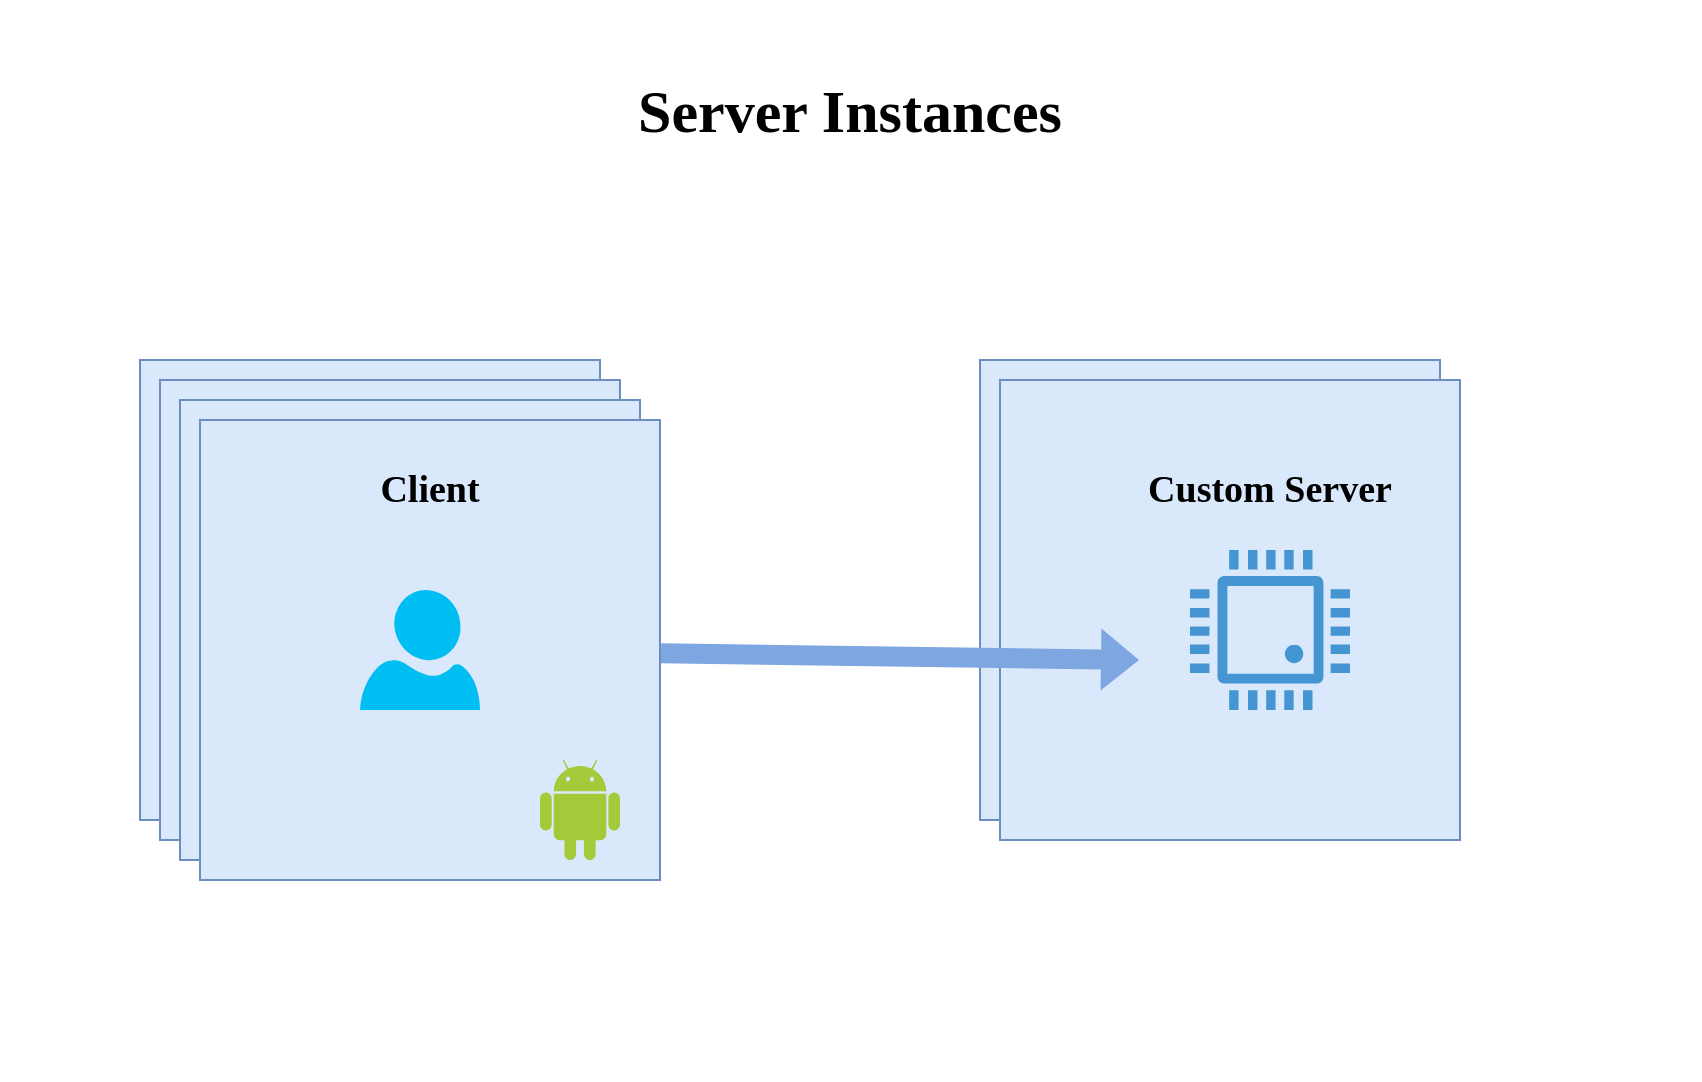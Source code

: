 <mxfile version="22.1.0" type="github">
  <diagram name="Page-1" id="wuofGZKgwK-js_nQWKqF">
    <mxGraphModel dx="1332" dy="728" grid="1" gridSize="10" guides="1" tooltips="1" connect="1" arrows="1" fold="1" page="1" pageScale="1" pageWidth="827" pageHeight="1169" math="0" shadow="0">
      <root>
        <mxCell id="0" />
        <mxCell id="1" parent="0" />
        <mxCell id="CHzbfjj1ZIRkGf9tCg_J-69" value="" style="rounded=0;whiteSpace=wrap;html=1;movable=1;resizable=1;rotatable=1;deletable=1;editable=1;locked=0;connectable=1;strokeColor=none;fillColor=none;" vertex="1" parent="1">
          <mxGeometry x="410" y="270" width="850" height="540" as="geometry" />
        </mxCell>
        <mxCell id="CHzbfjj1ZIRkGf9tCg_J-10" value="Server Instances" style="text;html=1;strokeColor=none;fillColor=none;align=center;verticalAlign=middle;whiteSpace=wrap;rounded=0;fontStyle=1;fontColor=#000000;fontSize=30;fontFamily=Comic Sans MS;labelPosition=center;verticalLabelPosition=middle;" vertex="1" parent="1">
          <mxGeometry x="575" y="290" width="520" height="70" as="geometry" />
        </mxCell>
        <mxCell id="CHzbfjj1ZIRkGf9tCg_J-15" value="" style="group" vertex="1" connectable="0" parent="1">
          <mxGeometry x="900" y="450" width="260" height="260" as="geometry" />
        </mxCell>
        <mxCell id="CHzbfjj1ZIRkGf9tCg_J-9" value="" style="whiteSpace=wrap;html=1;aspect=fixed;fillColor=#dae8fc;strokeColor=#6c8ebf;" vertex="1" parent="CHzbfjj1ZIRkGf9tCg_J-15">
          <mxGeometry width="230" height="230" as="geometry" />
        </mxCell>
        <mxCell id="CHzbfjj1ZIRkGf9tCg_J-11" value="Custom Server" style="text;html=1;strokeColor=none;fillColor=none;align=center;verticalAlign=middle;whiteSpace=wrap;rounded=0;fontSize=19;fontFamily=Comic Sans MS;fontStyle=1" vertex="1" parent="CHzbfjj1ZIRkGf9tCg_J-15">
          <mxGeometry x="10" y="30" width="210" height="30" as="geometry" />
        </mxCell>
        <mxCell id="CHzbfjj1ZIRkGf9tCg_J-12" value="" style="pointerEvents=1;shadow=0;dashed=0;html=1;strokeColor=none;fillColor=#4495D1;labelPosition=center;verticalLabelPosition=bottom;verticalAlign=top;align=center;outlineConnect=0;shape=mxgraph.veeam.cpu;" vertex="1" parent="CHzbfjj1ZIRkGf9tCg_J-15">
          <mxGeometry x="75" y="75" width="80" height="80" as="geometry" />
        </mxCell>
        <mxCell id="CHzbfjj1ZIRkGf9tCg_J-14" value="" style="shape=image;html=1;verticalAlign=top;verticalLabelPosition=bottom;labelBackgroundColor=#ffffff;imageAspect=0;aspect=fixed;image=https://cdn0.iconfinder.com/data/icons/social-media-2127/48/social_media_social_media_logo_docker-128.png" vertex="1" parent="CHzbfjj1ZIRkGf9tCg_J-15">
          <mxGeometry y="130" width="100" height="100" as="geometry" />
        </mxCell>
        <mxCell id="CHzbfjj1ZIRkGf9tCg_J-17" value="" style="whiteSpace=wrap;html=1;aspect=fixed;fillColor=#dae8fc;strokeColor=#6c8ebf;" vertex="1" parent="CHzbfjj1ZIRkGf9tCg_J-15">
          <mxGeometry x="10" y="10" width="230" height="230" as="geometry" />
        </mxCell>
        <mxCell id="CHzbfjj1ZIRkGf9tCg_J-22" value="" style="group" vertex="1" connectable="0" parent="CHzbfjj1ZIRkGf9tCg_J-15">
          <mxGeometry x="30" y="20" width="240" height="240" as="geometry" />
        </mxCell>
        <mxCell id="CHzbfjj1ZIRkGf9tCg_J-24" value="Custom Server" style="text;html=1;strokeColor=none;fillColor=none;align=center;verticalAlign=middle;whiteSpace=wrap;rounded=0;fontSize=19;fontFamily=Comic Sans MS;fontStyle=1" vertex="1" parent="CHzbfjj1ZIRkGf9tCg_J-22">
          <mxGeometry x="10" y="30" width="210" height="30" as="geometry" />
        </mxCell>
        <mxCell id="CHzbfjj1ZIRkGf9tCg_J-25" value="" style="pointerEvents=1;shadow=0;dashed=0;html=1;strokeColor=none;fillColor=#4495D1;labelPosition=center;verticalLabelPosition=bottom;verticalAlign=top;align=center;outlineConnect=0;shape=mxgraph.veeam.cpu;" vertex="1" parent="CHzbfjj1ZIRkGf9tCg_J-22">
          <mxGeometry x="75" y="75" width="80" height="80" as="geometry" />
        </mxCell>
        <mxCell id="CHzbfjj1ZIRkGf9tCg_J-26" value="" style="shape=image;html=1;verticalAlign=top;verticalLabelPosition=bottom;labelBackgroundColor=#ffffff;imageAspect=0;aspect=fixed;image=https://cdn0.iconfinder.com/data/icons/social-media-2127/48/social_media_social_media_logo_docker-128.png" vertex="1" parent="CHzbfjj1ZIRkGf9tCg_J-22">
          <mxGeometry y="130" width="100" height="100" as="geometry" />
        </mxCell>
        <mxCell id="CHzbfjj1ZIRkGf9tCg_J-44" value="" style="group;movable=1;resizable=1;rotatable=1;deletable=1;editable=1;locked=0;connectable=1;" vertex="1" connectable="0" parent="1">
          <mxGeometry x="480" y="450" width="230" height="230" as="geometry" />
        </mxCell>
        <mxCell id="CHzbfjj1ZIRkGf9tCg_J-36" value="" style="whiteSpace=wrap;html=1;aspect=fixed;fillColor=#dae8fc;strokeColor=#6c8ebf;container=0;movable=1;resizable=1;rotatable=1;deletable=1;editable=1;locked=0;connectable=1;" vertex="1" parent="CHzbfjj1ZIRkGf9tCg_J-44">
          <mxGeometry width="230" height="230" as="geometry" />
        </mxCell>
        <mxCell id="CHzbfjj1ZIRkGf9tCg_J-37" value="Client" style="text;html=1;strokeColor=none;fillColor=none;align=center;verticalAlign=middle;whiteSpace=wrap;rounded=0;fontSize=19;fontFamily=Comic Sans MS;fontStyle=1;container=0;movable=1;resizable=1;rotatable=1;deletable=1;editable=1;locked=0;connectable=1;" vertex="1" parent="CHzbfjj1ZIRkGf9tCg_J-44">
          <mxGeometry x="10" y="20" width="210" height="30" as="geometry" />
        </mxCell>
        <mxCell id="CHzbfjj1ZIRkGf9tCg_J-40" value="" style="verticalLabelPosition=bottom;html=1;verticalAlign=top;align=center;strokeColor=none;fillColor=#00BEF2;shape=mxgraph.azure.user;movable=1;resizable=1;rotatable=1;deletable=1;editable=1;locked=0;connectable=1;" vertex="1" parent="CHzbfjj1ZIRkGf9tCg_J-44">
          <mxGeometry x="80" y="85" width="60" height="60" as="geometry" />
        </mxCell>
        <mxCell id="CHzbfjj1ZIRkGf9tCg_J-41" value="" style="shape=image;html=1;verticalAlign=top;verticalLabelPosition=bottom;labelBackgroundColor=#ffffff;imageAspect=0;aspect=fixed;image=https://cdn4.iconfinder.com/data/icons/social-media-2273/64/social_media_network_online_windows-128.png;movable=1;resizable=1;rotatable=1;deletable=1;editable=1;locked=0;connectable=1;" vertex="1" parent="CHzbfjj1ZIRkGf9tCg_J-44">
          <mxGeometry x="5" y="170" width="50" height="50" as="geometry" />
        </mxCell>
        <mxCell id="CHzbfjj1ZIRkGf9tCg_J-42" value="" style="shape=image;html=1;verticalAlign=top;verticalLabelPosition=bottom;labelBackgroundColor=#ffffff;imageAspect=0;aspect=fixed;image=https://cdn1.iconfinder.com/data/icons/unicons-line-vol-4/24/linux-128.png;movable=1;resizable=1;rotatable=1;deletable=1;editable=1;locked=0;connectable=1;" vertex="1" parent="CHzbfjj1ZIRkGf9tCg_J-44">
          <mxGeometry x="90" y="170" width="50" height="50" as="geometry" />
        </mxCell>
        <mxCell id="CHzbfjj1ZIRkGf9tCg_J-43" value="" style="dashed=0;outlineConnect=0;html=1;align=center;labelPosition=center;verticalLabelPosition=bottom;verticalAlign=top;shape=mxgraph.weblogos.android;fillColor=#A4CA39;strokeColor=none;movable=1;resizable=1;rotatable=1;deletable=1;editable=1;locked=0;connectable=1;" vertex="1" parent="CHzbfjj1ZIRkGf9tCg_J-44">
          <mxGeometry x="170" y="170" width="40" height="50" as="geometry" />
        </mxCell>
        <mxCell id="CHzbfjj1ZIRkGf9tCg_J-45" value="" style="group;movable=1;resizable=1;rotatable=1;deletable=1;editable=1;locked=0;connectable=1;" vertex="1" connectable="0" parent="1">
          <mxGeometry x="490" y="460" width="230" height="230" as="geometry" />
        </mxCell>
        <mxCell id="CHzbfjj1ZIRkGf9tCg_J-46" value="" style="whiteSpace=wrap;html=1;aspect=fixed;fillColor=#dae8fc;strokeColor=#6c8ebf;container=0;movable=1;resizable=1;rotatable=1;deletable=1;editable=1;locked=0;connectable=1;" vertex="1" parent="CHzbfjj1ZIRkGf9tCg_J-45">
          <mxGeometry width="230" height="230" as="geometry" />
        </mxCell>
        <mxCell id="CHzbfjj1ZIRkGf9tCg_J-47" value="Client" style="text;html=1;strokeColor=none;fillColor=none;align=center;verticalAlign=middle;whiteSpace=wrap;rounded=0;fontSize=19;fontFamily=Comic Sans MS;fontStyle=1;container=0;movable=1;resizable=1;rotatable=1;deletable=1;editable=1;locked=0;connectable=1;" vertex="1" parent="CHzbfjj1ZIRkGf9tCg_J-45">
          <mxGeometry x="10" y="20" width="210" height="30" as="geometry" />
        </mxCell>
        <mxCell id="CHzbfjj1ZIRkGf9tCg_J-48" value="" style="verticalLabelPosition=bottom;html=1;verticalAlign=top;align=center;strokeColor=none;fillColor=#00BEF2;shape=mxgraph.azure.user;movable=1;resizable=1;rotatable=1;deletable=1;editable=1;locked=0;connectable=1;" vertex="1" parent="CHzbfjj1ZIRkGf9tCg_J-45">
          <mxGeometry x="80" y="85" width="60" height="60" as="geometry" />
        </mxCell>
        <mxCell id="CHzbfjj1ZIRkGf9tCg_J-49" value="" style="shape=image;html=1;verticalAlign=top;verticalLabelPosition=bottom;labelBackgroundColor=#ffffff;imageAspect=0;aspect=fixed;image=https://cdn4.iconfinder.com/data/icons/social-media-2273/64/social_media_network_online_windows-128.png;movable=1;resizable=1;rotatable=1;deletable=1;editable=1;locked=0;connectable=1;" vertex="1" parent="CHzbfjj1ZIRkGf9tCg_J-45">
          <mxGeometry x="5" y="170" width="50" height="50" as="geometry" />
        </mxCell>
        <mxCell id="CHzbfjj1ZIRkGf9tCg_J-50" value="" style="shape=image;html=1;verticalAlign=top;verticalLabelPosition=bottom;labelBackgroundColor=#ffffff;imageAspect=0;aspect=fixed;image=https://cdn1.iconfinder.com/data/icons/unicons-line-vol-4/24/linux-128.png;movable=1;resizable=1;rotatable=1;deletable=1;editable=1;locked=0;connectable=1;" vertex="1" parent="CHzbfjj1ZIRkGf9tCg_J-45">
          <mxGeometry x="90" y="170" width="50" height="50" as="geometry" />
        </mxCell>
        <mxCell id="CHzbfjj1ZIRkGf9tCg_J-51" value="" style="dashed=0;outlineConnect=0;html=1;align=center;labelPosition=center;verticalLabelPosition=bottom;verticalAlign=top;shape=mxgraph.weblogos.android;fillColor=#A4CA39;strokeColor=none;movable=1;resizable=1;rotatable=1;deletable=1;editable=1;locked=0;connectable=1;" vertex="1" parent="CHzbfjj1ZIRkGf9tCg_J-45">
          <mxGeometry x="170" y="170" width="40" height="50" as="geometry" />
        </mxCell>
        <mxCell id="CHzbfjj1ZIRkGf9tCg_J-52" value="" style="group;movable=1;resizable=1;rotatable=1;deletable=1;editable=1;locked=0;connectable=1;" vertex="1" connectable="0" parent="1">
          <mxGeometry x="500" y="470" width="240" height="240" as="geometry" />
        </mxCell>
        <mxCell id="CHzbfjj1ZIRkGf9tCg_J-53" value="" style="whiteSpace=wrap;html=1;aspect=fixed;fillColor=#dae8fc;strokeColor=#6c8ebf;container=0;movable=1;resizable=1;rotatable=1;deletable=1;editable=1;locked=0;connectable=1;" vertex="1" parent="CHzbfjj1ZIRkGf9tCg_J-52">
          <mxGeometry width="230" height="230" as="geometry" />
        </mxCell>
        <mxCell id="CHzbfjj1ZIRkGf9tCg_J-54" value="Client" style="text;html=1;strokeColor=none;fillColor=none;align=center;verticalAlign=middle;whiteSpace=wrap;rounded=0;fontSize=19;fontFamily=Comic Sans MS;fontStyle=1;container=0;movable=1;resizable=1;rotatable=1;deletable=1;editable=1;locked=0;connectable=1;" vertex="1" parent="CHzbfjj1ZIRkGf9tCg_J-52">
          <mxGeometry x="10" y="20" width="210" height="30" as="geometry" />
        </mxCell>
        <mxCell id="CHzbfjj1ZIRkGf9tCg_J-55" value="" style="verticalLabelPosition=bottom;html=1;verticalAlign=top;align=center;strokeColor=none;fillColor=#00BEF2;shape=mxgraph.azure.user;movable=1;resizable=1;rotatable=1;deletable=1;editable=1;locked=0;connectable=1;" vertex="1" parent="CHzbfjj1ZIRkGf9tCg_J-52">
          <mxGeometry x="80" y="85" width="60" height="60" as="geometry" />
        </mxCell>
        <mxCell id="CHzbfjj1ZIRkGf9tCg_J-56" value="" style="shape=image;html=1;verticalAlign=top;verticalLabelPosition=bottom;labelBackgroundColor=#ffffff;imageAspect=0;aspect=fixed;image=https://cdn4.iconfinder.com/data/icons/social-media-2273/64/social_media_network_online_windows-128.png;movable=1;resizable=1;rotatable=1;deletable=1;editable=1;locked=0;connectable=1;" vertex="1" parent="CHzbfjj1ZIRkGf9tCg_J-52">
          <mxGeometry x="5" y="170" width="50" height="50" as="geometry" />
        </mxCell>
        <mxCell id="CHzbfjj1ZIRkGf9tCg_J-57" value="" style="shape=image;html=1;verticalAlign=top;verticalLabelPosition=bottom;labelBackgroundColor=#ffffff;imageAspect=0;aspect=fixed;image=https://cdn1.iconfinder.com/data/icons/unicons-line-vol-4/24/linux-128.png;movable=1;resizable=1;rotatable=1;deletable=1;editable=1;locked=0;connectable=1;" vertex="1" parent="CHzbfjj1ZIRkGf9tCg_J-52">
          <mxGeometry x="90" y="170" width="50" height="50" as="geometry" />
        </mxCell>
        <mxCell id="CHzbfjj1ZIRkGf9tCg_J-58" value="" style="dashed=0;outlineConnect=0;html=1;align=center;labelPosition=center;verticalLabelPosition=bottom;verticalAlign=top;shape=mxgraph.weblogos.android;fillColor=#A4CA39;strokeColor=none;movable=1;resizable=1;rotatable=1;deletable=1;editable=1;locked=0;connectable=1;" vertex="1" parent="CHzbfjj1ZIRkGf9tCg_J-52">
          <mxGeometry x="170" y="170" width="40" height="50" as="geometry" />
        </mxCell>
        <mxCell id="CHzbfjj1ZIRkGf9tCg_J-59" value="" style="group;movable=1;resizable=1;rotatable=1;deletable=1;editable=1;locked=0;connectable=1;" vertex="1" connectable="0" parent="CHzbfjj1ZIRkGf9tCg_J-52">
          <mxGeometry x="10" y="10" width="230" height="230" as="geometry" />
        </mxCell>
        <mxCell id="CHzbfjj1ZIRkGf9tCg_J-60" value="" style="whiteSpace=wrap;html=1;aspect=fixed;fillColor=#dae8fc;strokeColor=#6c8ebf;container=0;movable=1;resizable=1;rotatable=1;deletable=1;editable=1;locked=0;connectable=1;" vertex="1" parent="CHzbfjj1ZIRkGf9tCg_J-59">
          <mxGeometry width="230" height="230" as="geometry" />
        </mxCell>
        <mxCell id="CHzbfjj1ZIRkGf9tCg_J-61" value="Client" style="text;html=1;strokeColor=none;fillColor=none;align=center;verticalAlign=middle;whiteSpace=wrap;rounded=0;fontSize=19;fontFamily=Comic Sans MS;fontStyle=1;container=0;movable=1;resizable=1;rotatable=1;deletable=1;editable=1;locked=0;connectable=1;" vertex="1" parent="CHzbfjj1ZIRkGf9tCg_J-59">
          <mxGeometry x="10" y="20" width="210" height="30" as="geometry" />
        </mxCell>
        <mxCell id="CHzbfjj1ZIRkGf9tCg_J-62" value="" style="verticalLabelPosition=bottom;html=1;verticalAlign=top;align=center;strokeColor=none;fillColor=#00BEF2;shape=mxgraph.azure.user;movable=1;resizable=1;rotatable=1;deletable=1;editable=1;locked=0;connectable=1;" vertex="1" parent="CHzbfjj1ZIRkGf9tCg_J-59">
          <mxGeometry x="80" y="85" width="60" height="60" as="geometry" />
        </mxCell>
        <mxCell id="CHzbfjj1ZIRkGf9tCg_J-63" value="" style="shape=image;html=1;verticalAlign=top;verticalLabelPosition=bottom;labelBackgroundColor=#ffffff;imageAspect=0;aspect=fixed;image=https://cdn4.iconfinder.com/data/icons/social-media-2273/64/social_media_network_online_windows-128.png;movable=1;resizable=1;rotatable=1;deletable=1;editable=1;locked=0;connectable=1;" vertex="1" parent="CHzbfjj1ZIRkGf9tCg_J-59">
          <mxGeometry x="5" y="170" width="50" height="50" as="geometry" />
        </mxCell>
        <mxCell id="CHzbfjj1ZIRkGf9tCg_J-64" value="" style="shape=image;html=1;verticalAlign=top;verticalLabelPosition=bottom;labelBackgroundColor=#ffffff;imageAspect=0;aspect=fixed;image=https://cdn1.iconfinder.com/data/icons/unicons-line-vol-4/24/linux-128.png;movable=1;resizable=1;rotatable=1;deletable=1;editable=1;locked=0;connectable=1;" vertex="1" parent="CHzbfjj1ZIRkGf9tCg_J-59">
          <mxGeometry x="90" y="170" width="50" height="50" as="geometry" />
        </mxCell>
        <mxCell id="CHzbfjj1ZIRkGf9tCg_J-65" value="" style="dashed=0;outlineConnect=0;html=1;align=center;labelPosition=center;verticalLabelPosition=bottom;verticalAlign=top;shape=mxgraph.weblogos.android;fillColor=#A4CA39;strokeColor=none;movable=1;resizable=1;rotatable=1;deletable=1;editable=1;locked=0;connectable=1;" vertex="1" parent="CHzbfjj1ZIRkGf9tCg_J-59">
          <mxGeometry x="170" y="170" width="40" height="50" as="geometry" />
        </mxCell>
        <mxCell id="CHzbfjj1ZIRkGf9tCg_J-67" value="" style="shape=flexArrow;endArrow=classic;html=1;rounded=0;entryX=0.5;entryY=0;entryDx=0;entryDy=0;fillColor=#7EA6E0;strokeColor=none;" edge="1" parent="1" source="CHzbfjj1ZIRkGf9tCg_J-60" target="CHzbfjj1ZIRkGf9tCg_J-26">
          <mxGeometry width="50" height="50" relative="1" as="geometry">
            <mxPoint x="910" y="600" as="sourcePoint" />
            <mxPoint x="960" y="550" as="targetPoint" />
          </mxGeometry>
        </mxCell>
      </root>
    </mxGraphModel>
  </diagram>
</mxfile>
